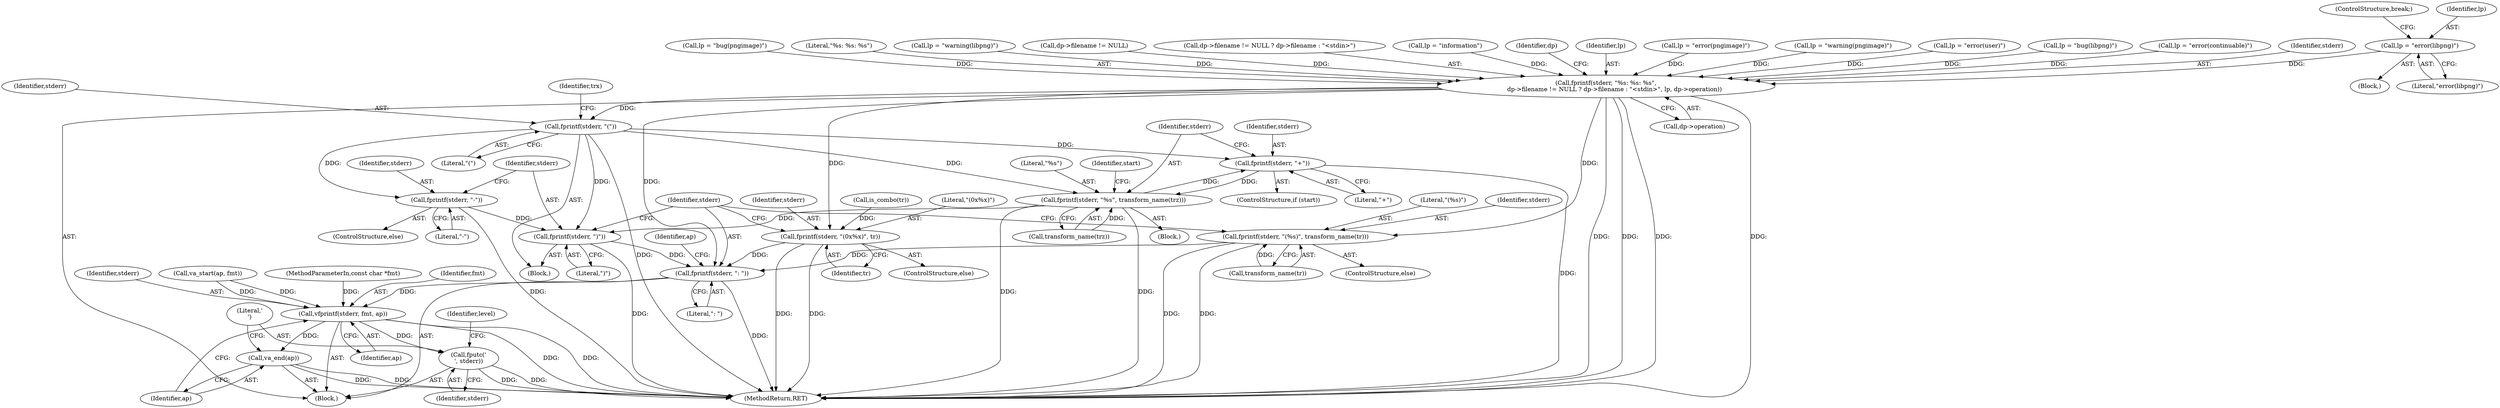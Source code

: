 digraph "0_Android_9d4853418ab2f754c2b63e091c29c5529b8b86ca_22@pointer" {
"1000153" [label="(Call,lp = \"error(libpng)\")"];
"1000182" [label="(Call,fprintf(stderr, \"%s: %s: %s\",\n         dp->filename != NULL ? dp->filename : \"<stdin>\", lp, dp->operation))"];
"1000227" [label="(Call,fprintf(stderr, \"(\"))"];
"1000249" [label="(Call,fprintf(stderr, \"+\"))"];
"1000252" [label="(Call,fprintf(stderr, \"%s\", transform_name(trz)))"];
"1000267" [label="(Call,fprintf(stderr, \")\"))"];
"1000281" [label="(Call,fprintf(stderr, \": \"))"];
"1000287" [label="(Call,vfprintf(stderr, fmt, ap))"];
"1000291" [label="(Call,va_end(ap))"];
"1000293" [label="(Call,fputc('\n', stderr))"];
"1000264" [label="(Call,fprintf(stderr, \"-\"))"];
"1000271" [label="(Call,fprintf(stderr, \"(0x%x)\", tr))"];
"1000276" [label="(Call,fprintf(stderr, \"(%s)\", transform_name(tr)))"];
"1000281" [label="(Call,fprintf(stderr, \": \"))"];
"1000258" [label="(Identifier,start)"];
"1000222" [label="(Block,)"];
"1000292" [label="(Identifier,ap)"];
"1000282" [label="(Identifier,stderr)"];
"1000273" [label="(Literal,\"(0x%x)\")"];
"1000254" [label="(Literal,\"%s\")"];
"1000269" [label="(Literal,\")\")"];
"1000239" [label="(Block,)"];
"1000263" [label="(ControlStructure,else)"];
"1000107" [label="(MethodParameterIn,const char *fmt)"];
"1000155" [label="(Literal,\"error(libpng)\")"];
"1000158" [label="(Call,lp = \"bug(libpng)\")"];
"1000252" [label="(Call,fprintf(stderr, \"%s\", transform_name(trz)))"];
"1000255" [label="(Call,transform_name(trz))"];
"1000148" [label="(Call,lp = \"error(continuable)\")"];
"1000183" [label="(Identifier,stderr)"];
"1000266" [label="(Literal,\"-\")"];
"1000126" [label="(Block,)"];
"1000178" [label="(Call,lp = \"bug(pngimage)\")"];
"1000291" [label="(Call,va_end(ap))"];
"1000184" [label="(Literal,\"%s: %s: %s\")"];
"1000138" [label="(Call,lp = \"warning(libpng)\")"];
"1000285" [label="(Identifier,ap)"];
"1000186" [label="(Call,dp->filename != NULL)"];
"1000272" [label="(Identifier,stderr)"];
"1000295" [label="(Identifier,stderr)"];
"1000316" [label="(MethodReturn,RET)"];
"1000289" [label="(Identifier,fmt)"];
"1000251" [label="(Literal,\"+\")"];
"1000231" [label="(Identifier,trx)"];
"1000185" [label="(Call,dp->filename != NULL ? dp->filename : \"<stdin>\")"];
"1000229" [label="(Literal,\"(\")"];
"1000228" [label="(Identifier,stderr)"];
"1000196" [label="(Call,dp->operation)"];
"1000249" [label="(Call,fprintf(stderr, \"+\"))"];
"1000133" [label="(Call,lp = \"information\")"];
"1000270" [label="(ControlStructure,else)"];
"1000274" [label="(Identifier,tr)"];
"1000202" [label="(Identifier,dp)"];
"1000299" [label="(Identifier,level)"];
"1000276" [label="(Call,fprintf(stderr, \"(%s)\", transform_name(tr)))"];
"1000227" [label="(Call,fprintf(stderr, \"(\"))"];
"1000283" [label="(Literal,\": \")"];
"1000287" [label="(Call,vfprintf(stderr, fmt, ap))"];
"1000271" [label="(Call,fprintf(stderr, \"(0x%x)\", tr))"];
"1000290" [label="(Identifier,ap)"];
"1000264" [label="(Call,fprintf(stderr, \"-\"))"];
"1000195" [label="(Identifier,lp)"];
"1000294" [label="(Literal,'\n')"];
"1000275" [label="(ControlStructure,else)"];
"1000278" [label="(Literal,\"(%s)\")"];
"1000267" [label="(Call,fprintf(stderr, \")\"))"];
"1000247" [label="(ControlStructure,if (start))"];
"1000163" [label="(Call,lp = \"error(pngimage)\")"];
"1000143" [label="(Call,lp = \"warning(pngimage)\")"];
"1000182" [label="(Call,fprintf(stderr, \"%s: %s: %s\",\n         dp->filename != NULL ? dp->filename : \"<stdin>\", lp, dp->operation))"];
"1000250" [label="(Identifier,stderr)"];
"1000131" [label="(Block,)"];
"1000253" [label="(Identifier,stderr)"];
"1000156" [label="(ControlStructure,break;)"];
"1000288" [label="(Identifier,stderr)"];
"1000279" [label="(Call,transform_name(tr))"];
"1000268" [label="(Identifier,stderr)"];
"1000265" [label="(Identifier,stderr)"];
"1000284" [label="(Call,va_start(ap, fmt))"];
"1000153" [label="(Call,lp = \"error(libpng)\")"];
"1000293" [label="(Call,fputc('\n', stderr))"];
"1000213" [label="(Call,is_combo(tr))"];
"1000154" [label="(Identifier,lp)"];
"1000168" [label="(Call,lp = \"error(user)\")"];
"1000277" [label="(Identifier,stderr)"];
"1000153" -> "1000131"  [label="AST: "];
"1000153" -> "1000155"  [label="CFG: "];
"1000154" -> "1000153"  [label="AST: "];
"1000155" -> "1000153"  [label="AST: "];
"1000156" -> "1000153"  [label="CFG: "];
"1000153" -> "1000182"  [label="DDG: "];
"1000182" -> "1000126"  [label="AST: "];
"1000182" -> "1000196"  [label="CFG: "];
"1000183" -> "1000182"  [label="AST: "];
"1000184" -> "1000182"  [label="AST: "];
"1000185" -> "1000182"  [label="AST: "];
"1000195" -> "1000182"  [label="AST: "];
"1000196" -> "1000182"  [label="AST: "];
"1000202" -> "1000182"  [label="CFG: "];
"1000182" -> "1000316"  [label="DDG: "];
"1000182" -> "1000316"  [label="DDG: "];
"1000182" -> "1000316"  [label="DDG: "];
"1000182" -> "1000316"  [label="DDG: "];
"1000186" -> "1000182"  [label="DDG: "];
"1000158" -> "1000182"  [label="DDG: "];
"1000163" -> "1000182"  [label="DDG: "];
"1000168" -> "1000182"  [label="DDG: "];
"1000178" -> "1000182"  [label="DDG: "];
"1000138" -> "1000182"  [label="DDG: "];
"1000148" -> "1000182"  [label="DDG: "];
"1000143" -> "1000182"  [label="DDG: "];
"1000133" -> "1000182"  [label="DDG: "];
"1000182" -> "1000227"  [label="DDG: "];
"1000182" -> "1000271"  [label="DDG: "];
"1000182" -> "1000276"  [label="DDG: "];
"1000182" -> "1000281"  [label="DDG: "];
"1000227" -> "1000222"  [label="AST: "];
"1000227" -> "1000229"  [label="CFG: "];
"1000228" -> "1000227"  [label="AST: "];
"1000229" -> "1000227"  [label="AST: "];
"1000231" -> "1000227"  [label="CFG: "];
"1000227" -> "1000316"  [label="DDG: "];
"1000227" -> "1000249"  [label="DDG: "];
"1000227" -> "1000252"  [label="DDG: "];
"1000227" -> "1000264"  [label="DDG: "];
"1000227" -> "1000267"  [label="DDG: "];
"1000249" -> "1000247"  [label="AST: "];
"1000249" -> "1000251"  [label="CFG: "];
"1000250" -> "1000249"  [label="AST: "];
"1000251" -> "1000249"  [label="AST: "];
"1000253" -> "1000249"  [label="CFG: "];
"1000249" -> "1000316"  [label="DDG: "];
"1000252" -> "1000249"  [label="DDG: "];
"1000249" -> "1000252"  [label="DDG: "];
"1000252" -> "1000239"  [label="AST: "];
"1000252" -> "1000255"  [label="CFG: "];
"1000253" -> "1000252"  [label="AST: "];
"1000254" -> "1000252"  [label="AST: "];
"1000255" -> "1000252"  [label="AST: "];
"1000258" -> "1000252"  [label="CFG: "];
"1000252" -> "1000316"  [label="DDG: "];
"1000252" -> "1000316"  [label="DDG: "];
"1000255" -> "1000252"  [label="DDG: "];
"1000252" -> "1000267"  [label="DDG: "];
"1000267" -> "1000222"  [label="AST: "];
"1000267" -> "1000269"  [label="CFG: "];
"1000268" -> "1000267"  [label="AST: "];
"1000269" -> "1000267"  [label="AST: "];
"1000282" -> "1000267"  [label="CFG: "];
"1000267" -> "1000316"  [label="DDG: "];
"1000264" -> "1000267"  [label="DDG: "];
"1000267" -> "1000281"  [label="DDG: "];
"1000281" -> "1000126"  [label="AST: "];
"1000281" -> "1000283"  [label="CFG: "];
"1000282" -> "1000281"  [label="AST: "];
"1000283" -> "1000281"  [label="AST: "];
"1000285" -> "1000281"  [label="CFG: "];
"1000281" -> "1000316"  [label="DDG: "];
"1000276" -> "1000281"  [label="DDG: "];
"1000271" -> "1000281"  [label="DDG: "];
"1000281" -> "1000287"  [label="DDG: "];
"1000287" -> "1000126"  [label="AST: "];
"1000287" -> "1000290"  [label="CFG: "];
"1000288" -> "1000287"  [label="AST: "];
"1000289" -> "1000287"  [label="AST: "];
"1000290" -> "1000287"  [label="AST: "];
"1000292" -> "1000287"  [label="CFG: "];
"1000287" -> "1000316"  [label="DDG: "];
"1000287" -> "1000316"  [label="DDG: "];
"1000284" -> "1000287"  [label="DDG: "];
"1000284" -> "1000287"  [label="DDG: "];
"1000107" -> "1000287"  [label="DDG: "];
"1000287" -> "1000291"  [label="DDG: "];
"1000287" -> "1000293"  [label="DDG: "];
"1000291" -> "1000126"  [label="AST: "];
"1000291" -> "1000292"  [label="CFG: "];
"1000292" -> "1000291"  [label="AST: "];
"1000294" -> "1000291"  [label="CFG: "];
"1000291" -> "1000316"  [label="DDG: "];
"1000291" -> "1000316"  [label="DDG: "];
"1000293" -> "1000126"  [label="AST: "];
"1000293" -> "1000295"  [label="CFG: "];
"1000294" -> "1000293"  [label="AST: "];
"1000295" -> "1000293"  [label="AST: "];
"1000299" -> "1000293"  [label="CFG: "];
"1000293" -> "1000316"  [label="DDG: "];
"1000293" -> "1000316"  [label="DDG: "];
"1000264" -> "1000263"  [label="AST: "];
"1000264" -> "1000266"  [label="CFG: "];
"1000265" -> "1000264"  [label="AST: "];
"1000266" -> "1000264"  [label="AST: "];
"1000268" -> "1000264"  [label="CFG: "];
"1000264" -> "1000316"  [label="DDG: "];
"1000271" -> "1000270"  [label="AST: "];
"1000271" -> "1000274"  [label="CFG: "];
"1000272" -> "1000271"  [label="AST: "];
"1000273" -> "1000271"  [label="AST: "];
"1000274" -> "1000271"  [label="AST: "];
"1000282" -> "1000271"  [label="CFG: "];
"1000271" -> "1000316"  [label="DDG: "];
"1000271" -> "1000316"  [label="DDG: "];
"1000213" -> "1000271"  [label="DDG: "];
"1000276" -> "1000275"  [label="AST: "];
"1000276" -> "1000279"  [label="CFG: "];
"1000277" -> "1000276"  [label="AST: "];
"1000278" -> "1000276"  [label="AST: "];
"1000279" -> "1000276"  [label="AST: "];
"1000282" -> "1000276"  [label="CFG: "];
"1000276" -> "1000316"  [label="DDG: "];
"1000276" -> "1000316"  [label="DDG: "];
"1000279" -> "1000276"  [label="DDG: "];
}
